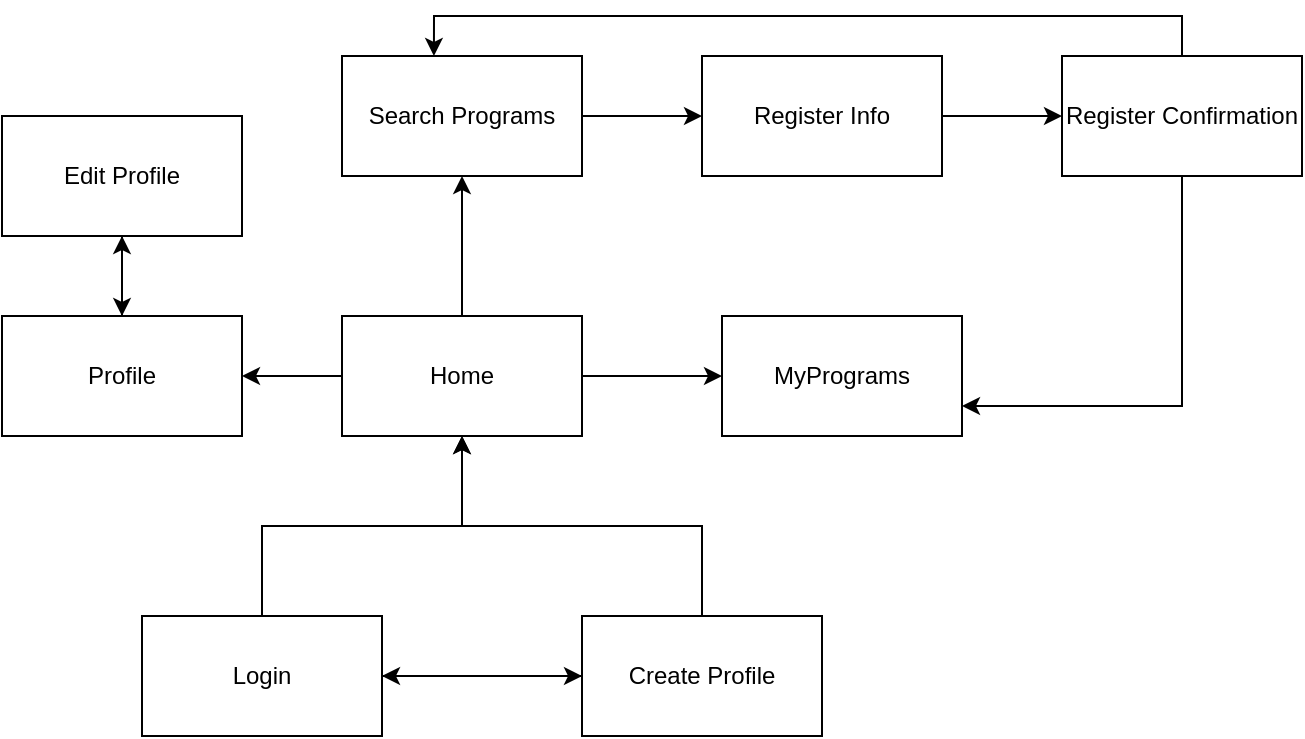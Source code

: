 <mxfile version="20.2.2" type="github">
  <diagram id="8ghX5KVDHITQwuVpAfDG" name="Page-1">
    <mxGraphModel dx="1002" dy="753" grid="1" gridSize="10" guides="1" tooltips="1" connect="1" arrows="1" fold="1" page="1" pageScale="1" pageWidth="850" pageHeight="1100" math="0" shadow="0">
      <root>
        <mxCell id="0" />
        <mxCell id="1" parent="0" />
        <mxCell id="NL-NaPGvrTg1I-spxOV0-5" style="edgeStyle=orthogonalEdgeStyle;rounded=0;orthogonalLoop=1;jettySize=auto;html=1;" edge="1" parent="1" source="NL-NaPGvrTg1I-spxOV0-1" target="NL-NaPGvrTg1I-spxOV0-2">
          <mxGeometry relative="1" as="geometry" />
        </mxCell>
        <mxCell id="NL-NaPGvrTg1I-spxOV0-6" style="edgeStyle=orthogonalEdgeStyle;rounded=0;orthogonalLoop=1;jettySize=auto;html=1;" edge="1" parent="1" source="NL-NaPGvrTg1I-spxOV0-1" target="NL-NaPGvrTg1I-spxOV0-3">
          <mxGeometry relative="1" as="geometry" />
        </mxCell>
        <mxCell id="NL-NaPGvrTg1I-spxOV0-1" value="Login" style="rounded=0;whiteSpace=wrap;html=1;" vertex="1" parent="1">
          <mxGeometry x="90" y="410" width="120" height="60" as="geometry" />
        </mxCell>
        <mxCell id="NL-NaPGvrTg1I-spxOV0-4" style="edgeStyle=orthogonalEdgeStyle;rounded=0;orthogonalLoop=1;jettySize=auto;html=1;" edge="1" parent="1" source="NL-NaPGvrTg1I-spxOV0-2" target="NL-NaPGvrTg1I-spxOV0-1">
          <mxGeometry relative="1" as="geometry" />
        </mxCell>
        <mxCell id="NL-NaPGvrTg1I-spxOV0-7" style="edgeStyle=orthogonalEdgeStyle;rounded=0;orthogonalLoop=1;jettySize=auto;html=1;entryX=0.5;entryY=1;entryDx=0;entryDy=0;" edge="1" parent="1" source="NL-NaPGvrTg1I-spxOV0-2" target="NL-NaPGvrTg1I-spxOV0-3">
          <mxGeometry relative="1" as="geometry" />
        </mxCell>
        <mxCell id="NL-NaPGvrTg1I-spxOV0-2" value="Create Profile" style="rounded=0;whiteSpace=wrap;html=1;" vertex="1" parent="1">
          <mxGeometry x="310" y="410" width="120" height="60" as="geometry" />
        </mxCell>
        <mxCell id="NL-NaPGvrTg1I-spxOV0-10" style="edgeStyle=orthogonalEdgeStyle;rounded=0;orthogonalLoop=1;jettySize=auto;html=1;entryX=0.5;entryY=1;entryDx=0;entryDy=0;" edge="1" parent="1" source="NL-NaPGvrTg1I-spxOV0-3" target="NL-NaPGvrTg1I-spxOV0-9">
          <mxGeometry relative="1" as="geometry" />
        </mxCell>
        <mxCell id="NL-NaPGvrTg1I-spxOV0-11" style="edgeStyle=orthogonalEdgeStyle;rounded=0;orthogonalLoop=1;jettySize=auto;html=1;entryX=0;entryY=0.5;entryDx=0;entryDy=0;" edge="1" parent="1" source="NL-NaPGvrTg1I-spxOV0-3" target="NL-NaPGvrTg1I-spxOV0-8">
          <mxGeometry relative="1" as="geometry" />
        </mxCell>
        <mxCell id="NL-NaPGvrTg1I-spxOV0-16" style="edgeStyle=orthogonalEdgeStyle;rounded=0;orthogonalLoop=1;jettySize=auto;html=1;entryX=1;entryY=0.5;entryDx=0;entryDy=0;" edge="1" parent="1" source="NL-NaPGvrTg1I-spxOV0-3" target="NL-NaPGvrTg1I-spxOV0-12">
          <mxGeometry relative="1" as="geometry" />
        </mxCell>
        <mxCell id="NL-NaPGvrTg1I-spxOV0-3" value="Home" style="rounded=0;whiteSpace=wrap;html=1;" vertex="1" parent="1">
          <mxGeometry x="190" y="260" width="120" height="60" as="geometry" />
        </mxCell>
        <mxCell id="NL-NaPGvrTg1I-spxOV0-8" value="MyPrograms" style="rounded=0;whiteSpace=wrap;html=1;" vertex="1" parent="1">
          <mxGeometry x="380" y="260" width="120" height="60" as="geometry" />
        </mxCell>
        <mxCell id="NL-NaPGvrTg1I-spxOV0-18" style="edgeStyle=orthogonalEdgeStyle;rounded=0;orthogonalLoop=1;jettySize=auto;html=1;entryX=0;entryY=0.5;entryDx=0;entryDy=0;" edge="1" parent="1" source="NL-NaPGvrTg1I-spxOV0-9" target="NL-NaPGvrTg1I-spxOV0-17">
          <mxGeometry relative="1" as="geometry" />
        </mxCell>
        <mxCell id="NL-NaPGvrTg1I-spxOV0-9" value="Search Programs" style="rounded=0;whiteSpace=wrap;html=1;" vertex="1" parent="1">
          <mxGeometry x="190" y="130" width="120" height="60" as="geometry" />
        </mxCell>
        <mxCell id="NL-NaPGvrTg1I-spxOV0-14" style="edgeStyle=orthogonalEdgeStyle;rounded=0;orthogonalLoop=1;jettySize=auto;html=1;entryX=0.5;entryY=1;entryDx=0;entryDy=0;" edge="1" parent="1" source="NL-NaPGvrTg1I-spxOV0-12" target="NL-NaPGvrTg1I-spxOV0-13">
          <mxGeometry relative="1" as="geometry" />
        </mxCell>
        <mxCell id="NL-NaPGvrTg1I-spxOV0-12" value="Profile" style="rounded=0;whiteSpace=wrap;html=1;" vertex="1" parent="1">
          <mxGeometry x="20" y="260" width="120" height="60" as="geometry" />
        </mxCell>
        <mxCell id="NL-NaPGvrTg1I-spxOV0-15" style="edgeStyle=orthogonalEdgeStyle;rounded=0;orthogonalLoop=1;jettySize=auto;html=1;" edge="1" parent="1" source="NL-NaPGvrTg1I-spxOV0-13" target="NL-NaPGvrTg1I-spxOV0-12">
          <mxGeometry relative="1" as="geometry" />
        </mxCell>
        <mxCell id="NL-NaPGvrTg1I-spxOV0-13" value="Edit Profile" style="rounded=0;whiteSpace=wrap;html=1;" vertex="1" parent="1">
          <mxGeometry x="20" y="160" width="120" height="60" as="geometry" />
        </mxCell>
        <mxCell id="NL-NaPGvrTg1I-spxOV0-20" style="edgeStyle=orthogonalEdgeStyle;rounded=0;orthogonalLoop=1;jettySize=auto;html=1;entryX=0;entryY=0.5;entryDx=0;entryDy=0;" edge="1" parent="1" source="NL-NaPGvrTg1I-spxOV0-17" target="NL-NaPGvrTg1I-spxOV0-19">
          <mxGeometry relative="1" as="geometry" />
        </mxCell>
        <mxCell id="NL-NaPGvrTg1I-spxOV0-17" value="Register Info" style="rounded=0;whiteSpace=wrap;html=1;" vertex="1" parent="1">
          <mxGeometry x="370" y="130" width="120" height="60" as="geometry" />
        </mxCell>
        <mxCell id="NL-NaPGvrTg1I-spxOV0-21" style="edgeStyle=orthogonalEdgeStyle;rounded=0;orthogonalLoop=1;jettySize=auto;html=1;entryX=0.383;entryY=0;entryDx=0;entryDy=0;entryPerimeter=0;" edge="1" parent="1" source="NL-NaPGvrTg1I-spxOV0-19" target="NL-NaPGvrTg1I-spxOV0-9">
          <mxGeometry relative="1" as="geometry">
            <Array as="points">
              <mxPoint x="610" y="110" />
              <mxPoint x="236" y="110" />
            </Array>
          </mxGeometry>
        </mxCell>
        <mxCell id="NL-NaPGvrTg1I-spxOV0-22" style="edgeStyle=orthogonalEdgeStyle;rounded=0;orthogonalLoop=1;jettySize=auto;html=1;entryX=1;entryY=0.75;entryDx=0;entryDy=0;" edge="1" parent="1" source="NL-NaPGvrTg1I-spxOV0-19" target="NL-NaPGvrTg1I-spxOV0-8">
          <mxGeometry relative="1" as="geometry">
            <Array as="points">
              <mxPoint x="610" y="305" />
            </Array>
          </mxGeometry>
        </mxCell>
        <mxCell id="NL-NaPGvrTg1I-spxOV0-19" value="Register Confirmation" style="rounded=0;whiteSpace=wrap;html=1;" vertex="1" parent="1">
          <mxGeometry x="550" y="130" width="120" height="60" as="geometry" />
        </mxCell>
      </root>
    </mxGraphModel>
  </diagram>
</mxfile>
